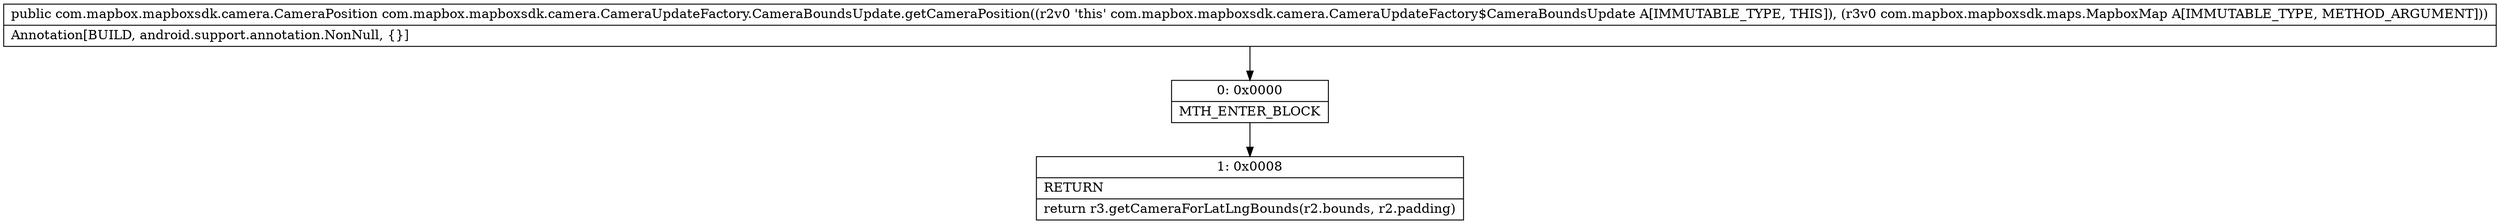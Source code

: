 digraph "CFG forcom.mapbox.mapboxsdk.camera.CameraUpdateFactory.CameraBoundsUpdate.getCameraPosition(Lcom\/mapbox\/mapboxsdk\/maps\/MapboxMap;)Lcom\/mapbox\/mapboxsdk\/camera\/CameraPosition;" {
Node_0 [shape=record,label="{0\:\ 0x0000|MTH_ENTER_BLOCK\l}"];
Node_1 [shape=record,label="{1\:\ 0x0008|RETURN\l|return r3.getCameraForLatLngBounds(r2.bounds, r2.padding)\l}"];
MethodNode[shape=record,label="{public com.mapbox.mapboxsdk.camera.CameraPosition com.mapbox.mapboxsdk.camera.CameraUpdateFactory.CameraBoundsUpdate.getCameraPosition((r2v0 'this' com.mapbox.mapboxsdk.camera.CameraUpdateFactory$CameraBoundsUpdate A[IMMUTABLE_TYPE, THIS]), (r3v0 com.mapbox.mapboxsdk.maps.MapboxMap A[IMMUTABLE_TYPE, METHOD_ARGUMENT]))  | Annotation[BUILD, android.support.annotation.NonNull, \{\}]\l}"];
MethodNode -> Node_0;
Node_0 -> Node_1;
}

